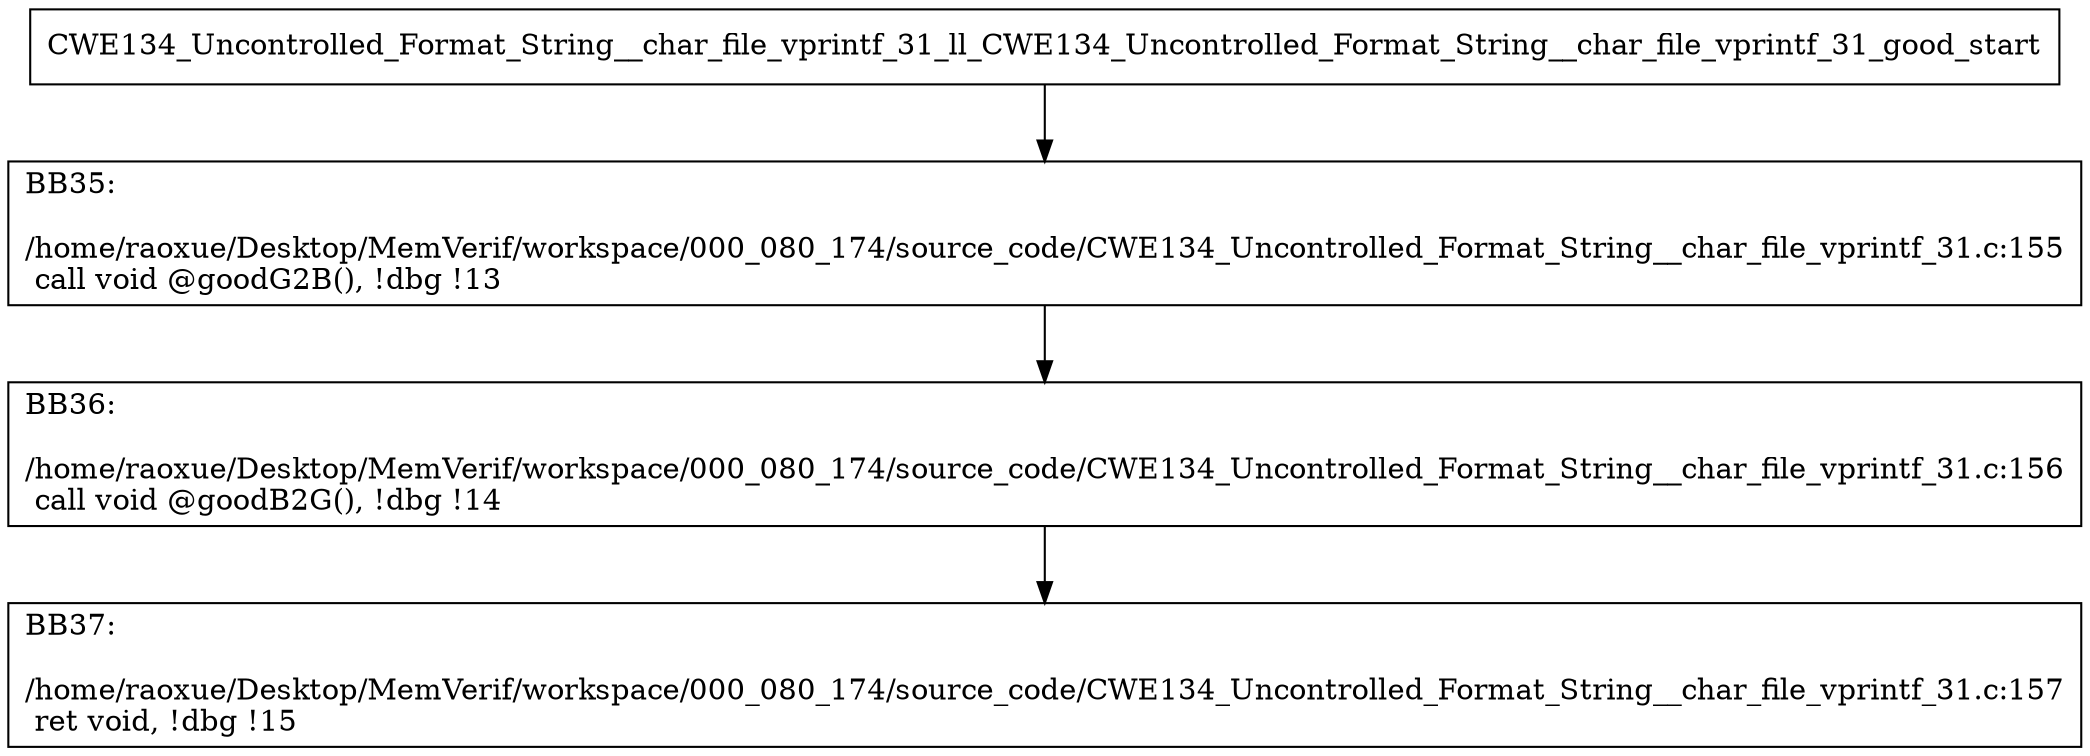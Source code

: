 digraph "CFG for'CWE134_Uncontrolled_Format_String__char_file_vprintf_31_ll_CWE134_Uncontrolled_Format_String__char_file_vprintf_31_good' function" {
	BBCWE134_Uncontrolled_Format_String__char_file_vprintf_31_ll_CWE134_Uncontrolled_Format_String__char_file_vprintf_31_good_start[shape=record,label="{CWE134_Uncontrolled_Format_String__char_file_vprintf_31_ll_CWE134_Uncontrolled_Format_String__char_file_vprintf_31_good_start}"];
	BBCWE134_Uncontrolled_Format_String__char_file_vprintf_31_ll_CWE134_Uncontrolled_Format_String__char_file_vprintf_31_good_start-> CWE134_Uncontrolled_Format_String__char_file_vprintf_31_ll_CWE134_Uncontrolled_Format_String__char_file_vprintf_31_goodBB35;
	CWE134_Uncontrolled_Format_String__char_file_vprintf_31_ll_CWE134_Uncontrolled_Format_String__char_file_vprintf_31_goodBB35 [shape=record, label="{BB35:\l\l/home/raoxue/Desktop/MemVerif/workspace/000_080_174/source_code/CWE134_Uncontrolled_Format_String__char_file_vprintf_31.c:155\l
  call void @goodG2B(), !dbg !13\l
}"];
	CWE134_Uncontrolled_Format_String__char_file_vprintf_31_ll_CWE134_Uncontrolled_Format_String__char_file_vprintf_31_goodBB35-> CWE134_Uncontrolled_Format_String__char_file_vprintf_31_ll_CWE134_Uncontrolled_Format_String__char_file_vprintf_31_goodBB36;
	CWE134_Uncontrolled_Format_String__char_file_vprintf_31_ll_CWE134_Uncontrolled_Format_String__char_file_vprintf_31_goodBB36 [shape=record, label="{BB36:\l\l/home/raoxue/Desktop/MemVerif/workspace/000_080_174/source_code/CWE134_Uncontrolled_Format_String__char_file_vprintf_31.c:156\l
  call void @goodB2G(), !dbg !14\l
}"];
	CWE134_Uncontrolled_Format_String__char_file_vprintf_31_ll_CWE134_Uncontrolled_Format_String__char_file_vprintf_31_goodBB36-> CWE134_Uncontrolled_Format_String__char_file_vprintf_31_ll_CWE134_Uncontrolled_Format_String__char_file_vprintf_31_goodBB37;
	CWE134_Uncontrolled_Format_String__char_file_vprintf_31_ll_CWE134_Uncontrolled_Format_String__char_file_vprintf_31_goodBB37 [shape=record, label="{BB37:\l\l/home/raoxue/Desktop/MemVerif/workspace/000_080_174/source_code/CWE134_Uncontrolled_Format_String__char_file_vprintf_31.c:157\l
  ret void, !dbg !15\l
}"];
}
